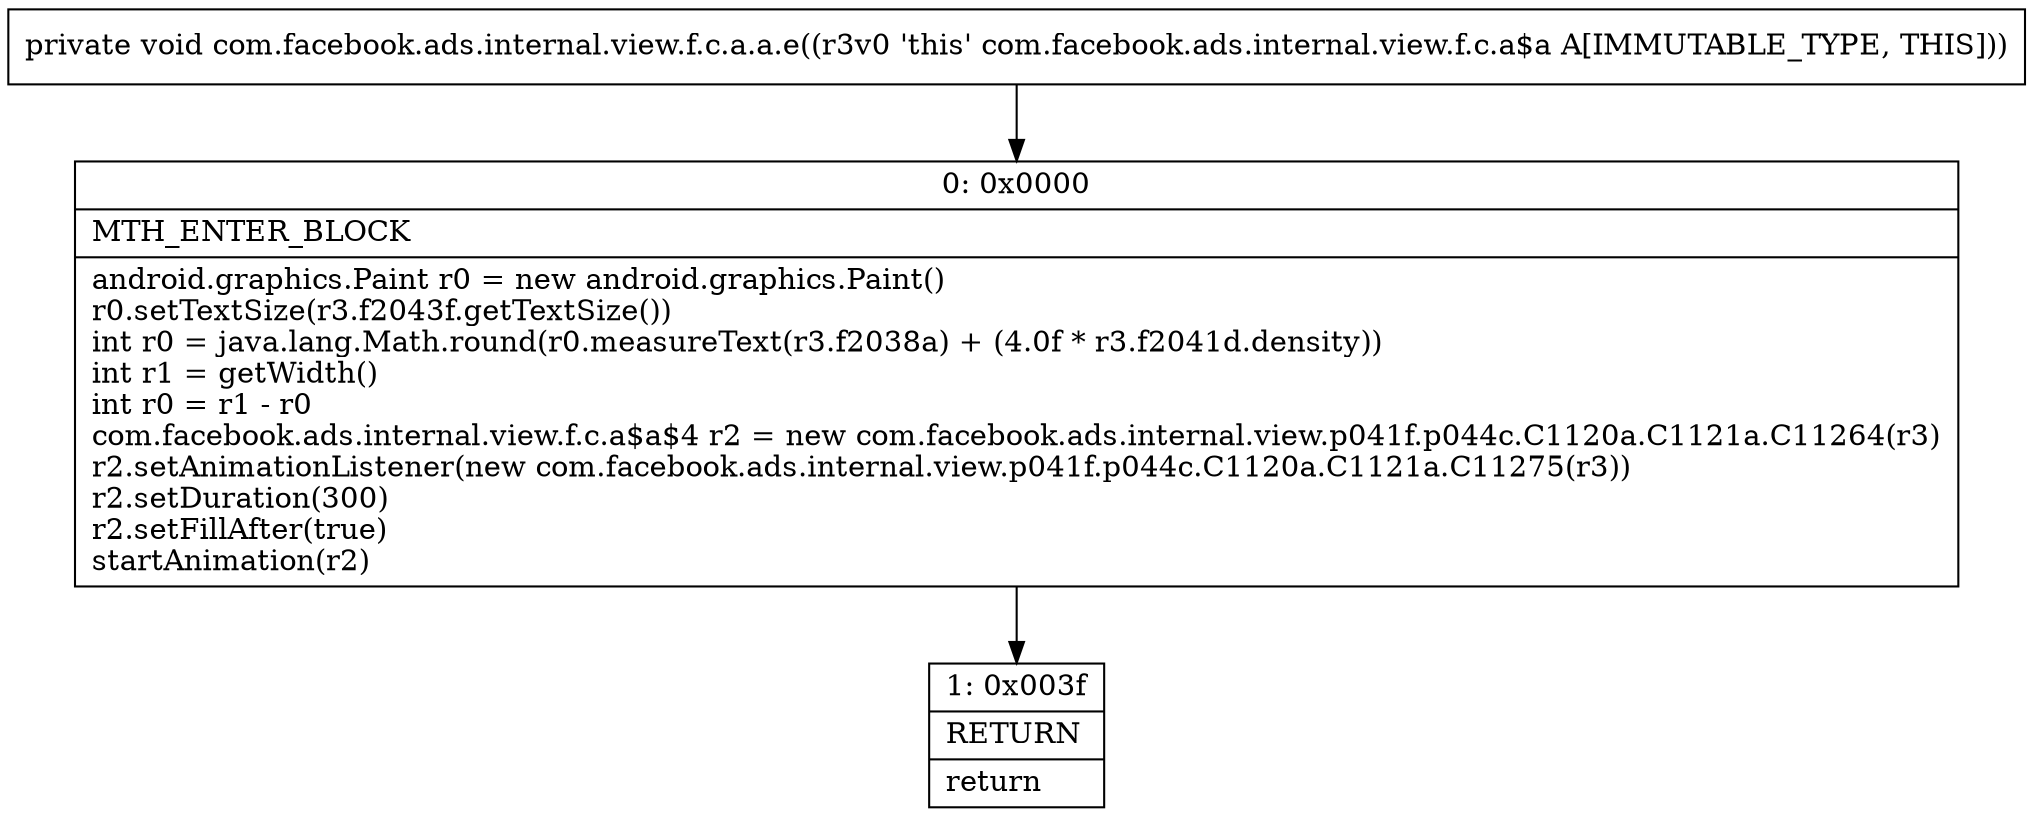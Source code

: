 digraph "CFG forcom.facebook.ads.internal.view.f.c.a.a.e()V" {
Node_0 [shape=record,label="{0\:\ 0x0000|MTH_ENTER_BLOCK\l|android.graphics.Paint r0 = new android.graphics.Paint()\lr0.setTextSize(r3.f2043f.getTextSize())\lint r0 = java.lang.Math.round(r0.measureText(r3.f2038a) + (4.0f * r3.f2041d.density))\lint r1 = getWidth()\lint r0 = r1 \- r0\lcom.facebook.ads.internal.view.f.c.a$a$4 r2 = new com.facebook.ads.internal.view.p041f.p044c.C1120a.C1121a.C11264(r3)\lr2.setAnimationListener(new com.facebook.ads.internal.view.p041f.p044c.C1120a.C1121a.C11275(r3))\lr2.setDuration(300)\lr2.setFillAfter(true)\lstartAnimation(r2)\l}"];
Node_1 [shape=record,label="{1\:\ 0x003f|RETURN\l|return\l}"];
MethodNode[shape=record,label="{private void com.facebook.ads.internal.view.f.c.a.a.e((r3v0 'this' com.facebook.ads.internal.view.f.c.a$a A[IMMUTABLE_TYPE, THIS])) }"];
MethodNode -> Node_0;
Node_0 -> Node_1;
}

